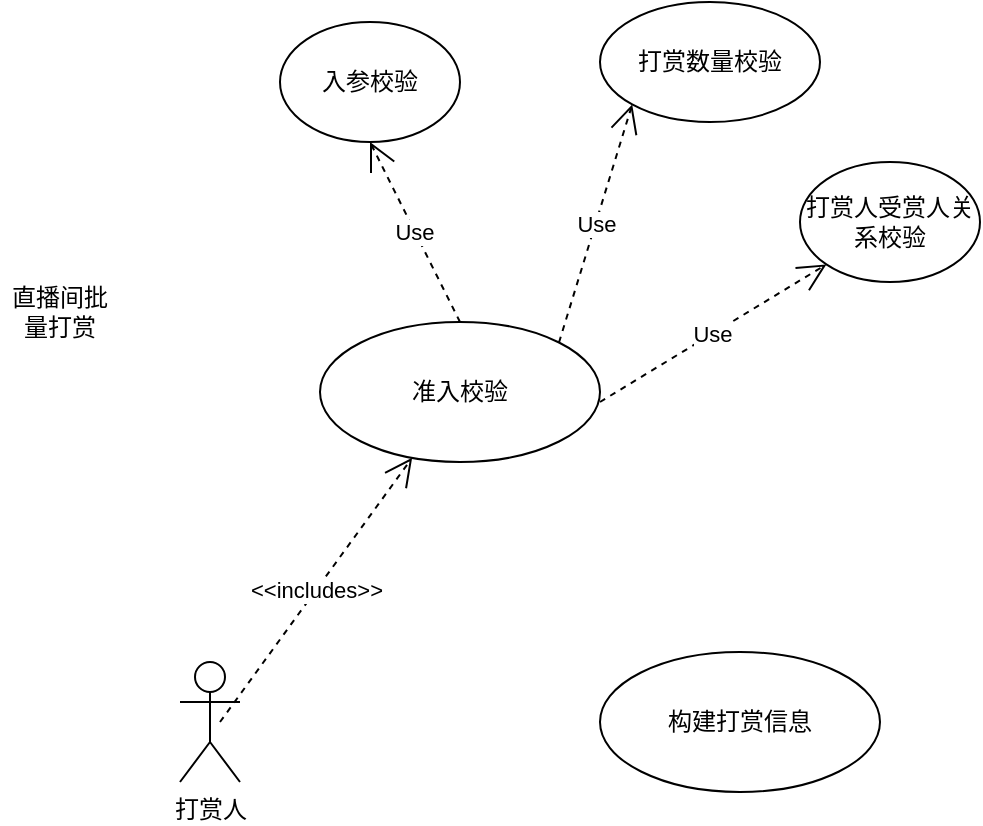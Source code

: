 <mxfile version="21.5.2" type="github">
  <diagram name="第 1 页" id="v1P7al8aK8hLHay-3nol">
    <mxGraphModel dx="954" dy="518" grid="1" gridSize="10" guides="1" tooltips="1" connect="1" arrows="1" fold="1" page="1" pageScale="1" pageWidth="827" pageHeight="1169" math="0" shadow="0">
      <root>
        <mxCell id="0" />
        <mxCell id="1" parent="0" />
        <mxCell id="Yd1JAE73_zPepVWSY1AJ-1" value="直播间批量打赏" style="text;html=1;strokeColor=none;fillColor=none;align=center;verticalAlign=middle;whiteSpace=wrap;rounded=0;" vertex="1" parent="1">
          <mxGeometry x="80" y="160" width="60" height="30" as="geometry" />
        </mxCell>
        <mxCell id="Yd1JAE73_zPepVWSY1AJ-2" value="打赏人" style="shape=umlActor;verticalLabelPosition=bottom;verticalAlign=top;html=1;" vertex="1" parent="1">
          <mxGeometry x="170" y="350" width="30" height="60" as="geometry" />
        </mxCell>
        <mxCell id="Yd1JAE73_zPepVWSY1AJ-3" value="准入校验" style="ellipse;whiteSpace=wrap;html=1;" vertex="1" parent="1">
          <mxGeometry x="240" y="180" width="140" height="70" as="geometry" />
        </mxCell>
        <mxCell id="Yd1JAE73_zPepVWSY1AJ-4" value="入参校验" style="ellipse;whiteSpace=wrap;html=1;" vertex="1" parent="1">
          <mxGeometry x="220" y="30" width="90" height="60" as="geometry" />
        </mxCell>
        <mxCell id="Yd1JAE73_zPepVWSY1AJ-5" value="打赏数量校验" style="ellipse;whiteSpace=wrap;html=1;" vertex="1" parent="1">
          <mxGeometry x="380" y="20" width="110" height="60" as="geometry" />
        </mxCell>
        <mxCell id="Yd1JAE73_zPepVWSY1AJ-8" value="打赏人受赏人关系校验" style="ellipse;whiteSpace=wrap;html=1;" vertex="1" parent="1">
          <mxGeometry x="480" y="100" width="90" height="60" as="geometry" />
        </mxCell>
        <mxCell id="Yd1JAE73_zPepVWSY1AJ-9" value="&amp;lt;&amp;lt;includes&amp;gt;&amp;gt;" style="endArrow=open;endSize=12;dashed=1;html=1;rounded=0;" edge="1" parent="1" target="Yd1JAE73_zPepVWSY1AJ-3">
          <mxGeometry width="160" relative="1" as="geometry">
            <mxPoint x="190" y="380" as="sourcePoint" />
            <mxPoint x="350" y="380" as="targetPoint" />
          </mxGeometry>
        </mxCell>
        <mxCell id="Yd1JAE73_zPepVWSY1AJ-12" value="Use" style="endArrow=open;endSize=12;dashed=1;html=1;rounded=0;entryX=0.5;entryY=1;entryDx=0;entryDy=0;" edge="1" parent="1" target="Yd1JAE73_zPepVWSY1AJ-4">
          <mxGeometry width="160" relative="1" as="geometry">
            <mxPoint x="310" y="180" as="sourcePoint" />
            <mxPoint x="470" y="180" as="targetPoint" />
          </mxGeometry>
        </mxCell>
        <mxCell id="Yd1JAE73_zPepVWSY1AJ-13" value="Use" style="endArrow=open;endSize=12;dashed=1;html=1;rounded=0;exitX=1;exitY=0;exitDx=0;exitDy=0;entryX=0;entryY=1;entryDx=0;entryDy=0;" edge="1" parent="1" source="Yd1JAE73_zPepVWSY1AJ-3" target="Yd1JAE73_zPepVWSY1AJ-5">
          <mxGeometry width="160" relative="1" as="geometry">
            <mxPoint x="340" y="100" as="sourcePoint" />
            <mxPoint x="420" y="80" as="targetPoint" />
          </mxGeometry>
        </mxCell>
        <mxCell id="Yd1JAE73_zPepVWSY1AJ-14" value="Use" style="endArrow=open;endSize=12;dashed=1;html=1;rounded=0;entryX=0;entryY=1;entryDx=0;entryDy=0;" edge="1" parent="1" target="Yd1JAE73_zPepVWSY1AJ-8">
          <mxGeometry width="160" relative="1" as="geometry">
            <mxPoint x="380" y="220" as="sourcePoint" />
            <mxPoint x="540" y="220" as="targetPoint" />
          </mxGeometry>
        </mxCell>
        <mxCell id="Yd1JAE73_zPepVWSY1AJ-15" value="构建打赏信息" style="ellipse;whiteSpace=wrap;html=1;" vertex="1" parent="1">
          <mxGeometry x="380" y="345" width="140" height="70" as="geometry" />
        </mxCell>
      </root>
    </mxGraphModel>
  </diagram>
</mxfile>

